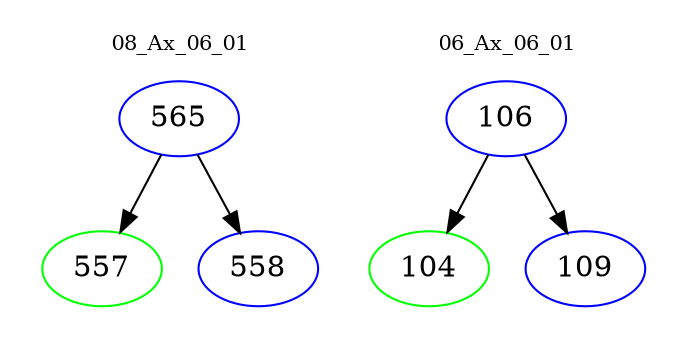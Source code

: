 digraph{
subgraph cluster_0 {
color = white
label = "08_Ax_06_01";
fontsize=10;
T0_565 [label="565", color="blue"]
T0_565 -> T0_557 [color="black"]
T0_557 [label="557", color="green"]
T0_565 -> T0_558 [color="black"]
T0_558 [label="558", color="blue"]
}
subgraph cluster_1 {
color = white
label = "06_Ax_06_01";
fontsize=10;
T1_106 [label="106", color="blue"]
T1_106 -> T1_104 [color="black"]
T1_104 [label="104", color="green"]
T1_106 -> T1_109 [color="black"]
T1_109 [label="109", color="blue"]
}
}
